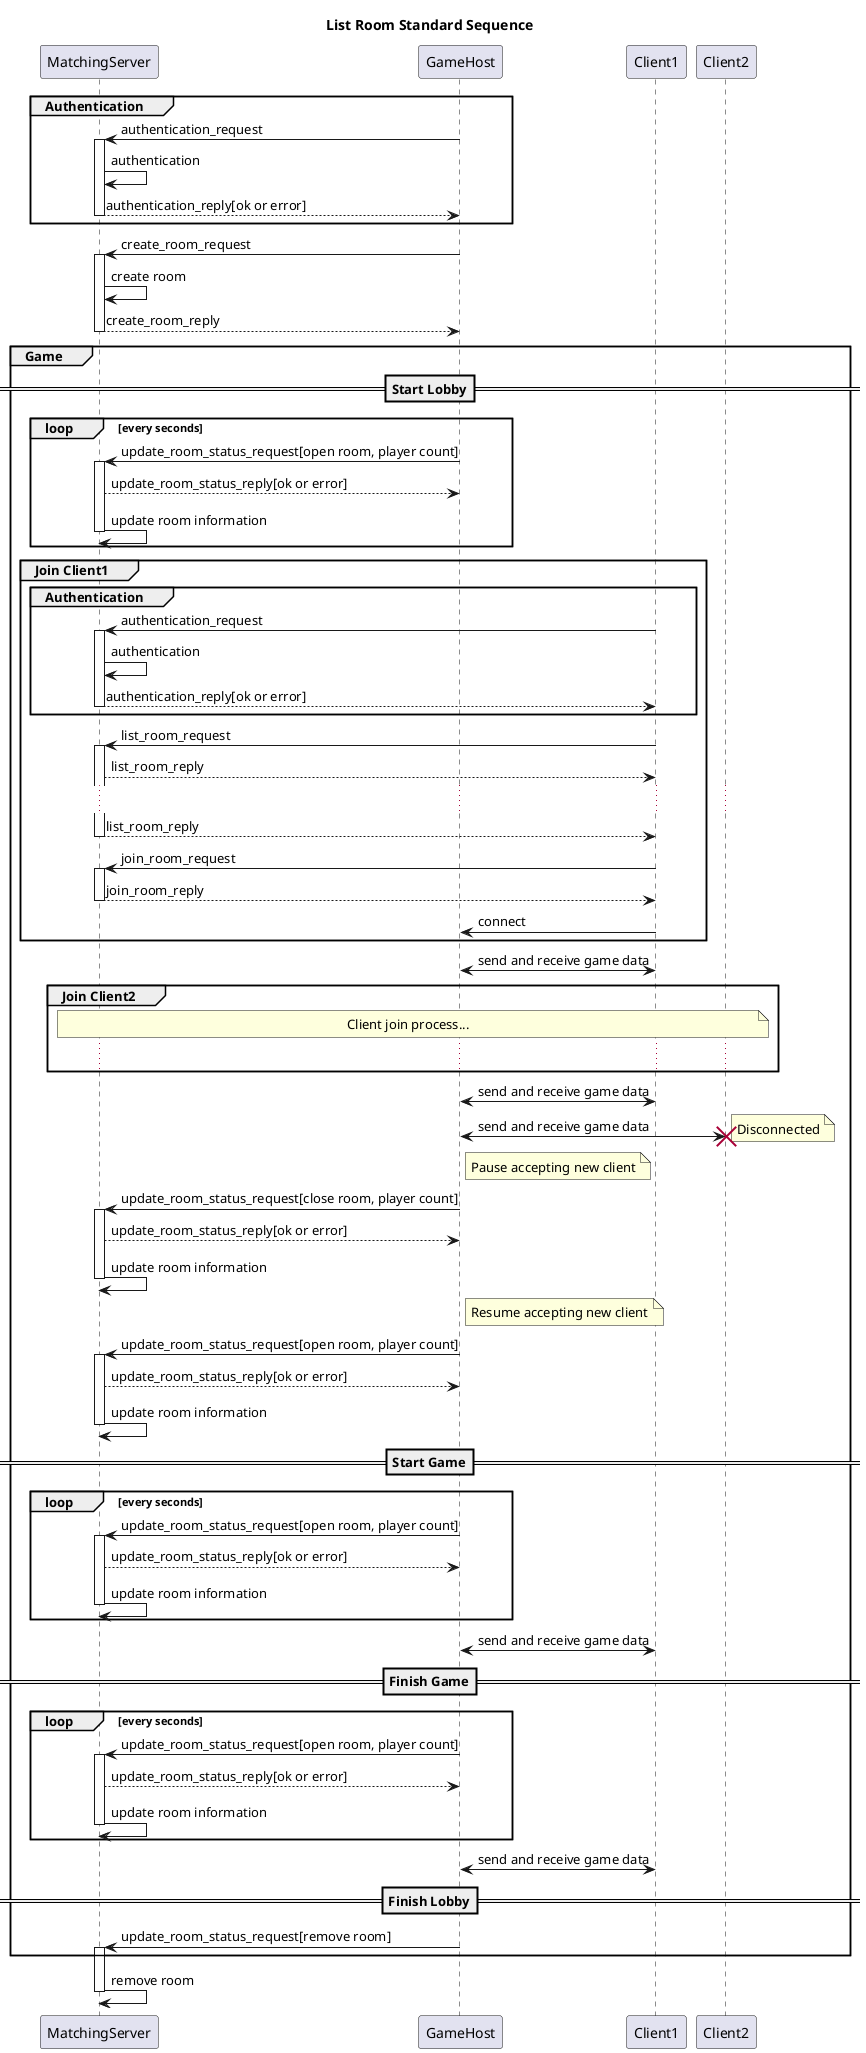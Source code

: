 @startuml

title List Room Standard Sequence

participant MatchingServer
participant GameHost
participant Client1
participant Client2

group Authentication
GameHost -> MatchingServer : authentication_request
activate MatchingServer
MatchingServer -> MatchingServer: authentication
MatchingServer --> GameHost : authentication_reply[ok or error]
deactivate MatchingServer
end

GameHost -> MatchingServer : create_room_request
activate MatchingServer
MatchingServer -> MatchingServer : create room
MatchingServer --> GameHost : create_room_reply
deactivate MatchingServer

group Game

==Start Lobby==

loop every seconds
GameHost -> MatchingServer : update_room_status_request[open room, player count]
activate MatchingServer
MatchingServer --> GameHost : update_room_status_reply[ok or error]
MatchingServer -> MatchingServer : update room information
deactivate MatchingServer
end

group Join Client1

group Authentication
Client1 -> MatchingServer : authentication_request
activate MatchingServer
MatchingServer -> MatchingServer: authentication
MatchingServer --> Client1 : authentication_reply[ok or error]
deactivate MatchingServer
end

Client1->MatchingServer : list_room_request
activate MatchingServer
MatchingServer --> Client1 : list_room_reply
...
MatchingServer --> Client1 : list_room_reply
deactivate MatchingServer

Client1->MatchingServer : join_room_request
activate MatchingServer
MatchingServer --> Client1 : join_room_reply
deactivate MatchingServer
Client1->GameHost : connect

end

GameHost<->Client1 : send and receive game data

group Join Client2

note over MatchingServer, Client2: Client join process...
...

end

GameHost<->Client1 : send and receive game data

GameHost<->Client2 : send and receive game data
note right: Disconnected
destroy Client2

note right of GameHost: Pause accepting new client
GameHost -> MatchingServer : update_room_status_request[close room, player count]
activate MatchingServer
MatchingServer --> GameHost : update_room_status_reply[ok or error]
MatchingServer -> MatchingServer : update room information
deactivate MatchingServer

note right of GameHost: Resume accepting new client
GameHost -> MatchingServer : update_room_status_request[open room, player count]
activate MatchingServer
MatchingServer --> GameHost : update_room_status_reply[ok or error]
MatchingServer -> MatchingServer : update room information
deactivate MatchingServer

==Start Game==

loop every seconds
GameHost -> MatchingServer : update_room_status_request[open room, player count]
activate MatchingServer
MatchingServer --> GameHost : update_room_status_reply[ok or error]
MatchingServer -> MatchingServer : update room information
deactivate MatchingServer
end

GameHost<->Client1 : send and receive game data

==Finish Game==

loop every seconds
GameHost -> MatchingServer : update_room_status_request[open room, player count]
activate MatchingServer
MatchingServer --> GameHost : update_room_status_reply[ok or error]
MatchingServer -> MatchingServer : update room information
deactivate MatchingServer
end

GameHost<->Client1 : send and receive game data

==Finish Lobby==

GameHost -> MatchingServer : update_room_status_request[remove room]
activate MatchingServer

end

MatchingServer -> MatchingServer : remove room
deactivate MatchingServer

@enduml